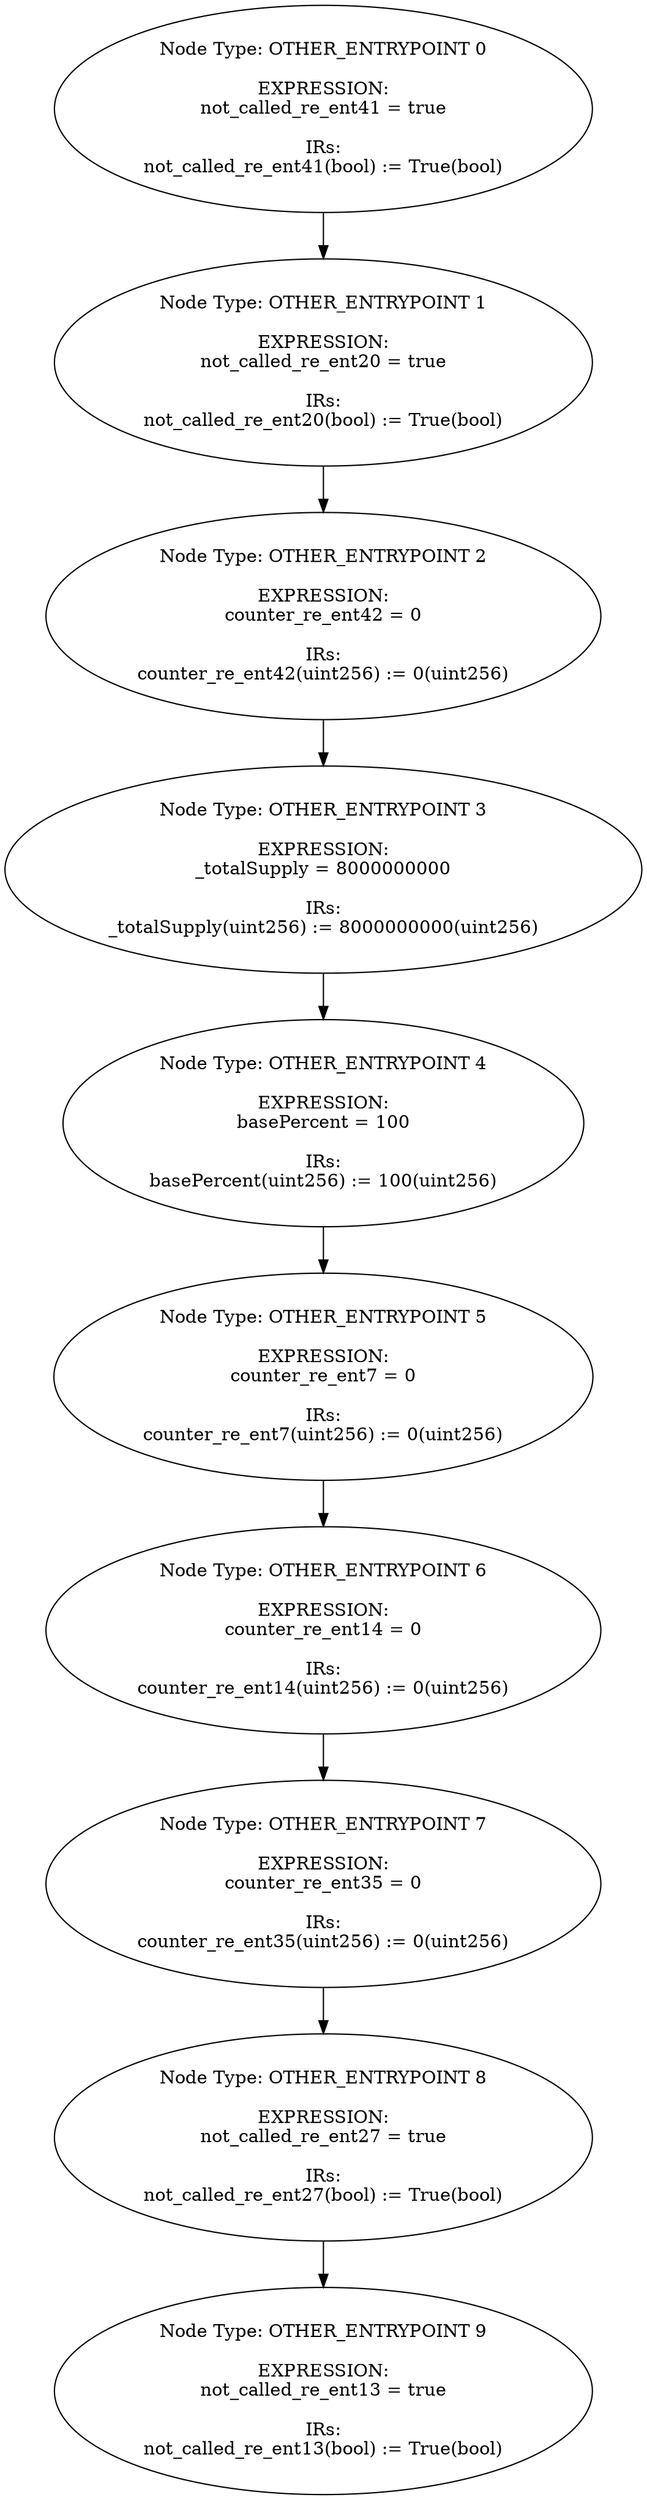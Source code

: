 digraph{
0[label="Node Type: OTHER_ENTRYPOINT 0

EXPRESSION:
not_called_re_ent41 = true

IRs:
not_called_re_ent41(bool) := True(bool)"];
0->1;
1[label="Node Type: OTHER_ENTRYPOINT 1

EXPRESSION:
not_called_re_ent20 = true

IRs:
not_called_re_ent20(bool) := True(bool)"];
1->2;
2[label="Node Type: OTHER_ENTRYPOINT 2

EXPRESSION:
counter_re_ent42 = 0

IRs:
counter_re_ent42(uint256) := 0(uint256)"];
2->3;
3[label="Node Type: OTHER_ENTRYPOINT 3

EXPRESSION:
_totalSupply = 8000000000

IRs:
_totalSupply(uint256) := 8000000000(uint256)"];
3->4;
4[label="Node Type: OTHER_ENTRYPOINT 4

EXPRESSION:
basePercent = 100

IRs:
basePercent(uint256) := 100(uint256)"];
4->5;
5[label="Node Type: OTHER_ENTRYPOINT 5

EXPRESSION:
counter_re_ent7 = 0

IRs:
counter_re_ent7(uint256) := 0(uint256)"];
5->6;
6[label="Node Type: OTHER_ENTRYPOINT 6

EXPRESSION:
counter_re_ent14 = 0

IRs:
counter_re_ent14(uint256) := 0(uint256)"];
6->7;
7[label="Node Type: OTHER_ENTRYPOINT 7

EXPRESSION:
counter_re_ent35 = 0

IRs:
counter_re_ent35(uint256) := 0(uint256)"];
7->8;
8[label="Node Type: OTHER_ENTRYPOINT 8

EXPRESSION:
not_called_re_ent27 = true

IRs:
not_called_re_ent27(bool) := True(bool)"];
8->9;
9[label="Node Type: OTHER_ENTRYPOINT 9

EXPRESSION:
not_called_re_ent13 = true

IRs:
not_called_re_ent13(bool) := True(bool)"];
}
